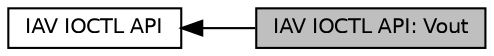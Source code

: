 digraph "IAV IOCTL API: Vout"
{
  bgcolor="transparent";
  edge [fontname="Helvetica",fontsize="10",labelfontname="Helvetica",labelfontsize="10"];
  node [fontname="Helvetica",fontsize="10",shape=box];
  rankdir=LR;
  Node2 [label="IAV IOCTL API",height=0.2,width=0.4,color="black",URL="$d5/d1d/group__iav-api.html",tooltip="IAV IOCTL API."];
  Node1 [label="IAV IOCTL API: Vout",height=0.2,width=0.4,color="black", fillcolor="grey75", style="filled", fontcolor="black",tooltip="IAV IOCTL API: Video Output Configuration, in file iav_vout_ioctl.h and iav_vout_common...."];
  Node2->Node1 [shape=plaintext, dir="back", style="solid"];
}
